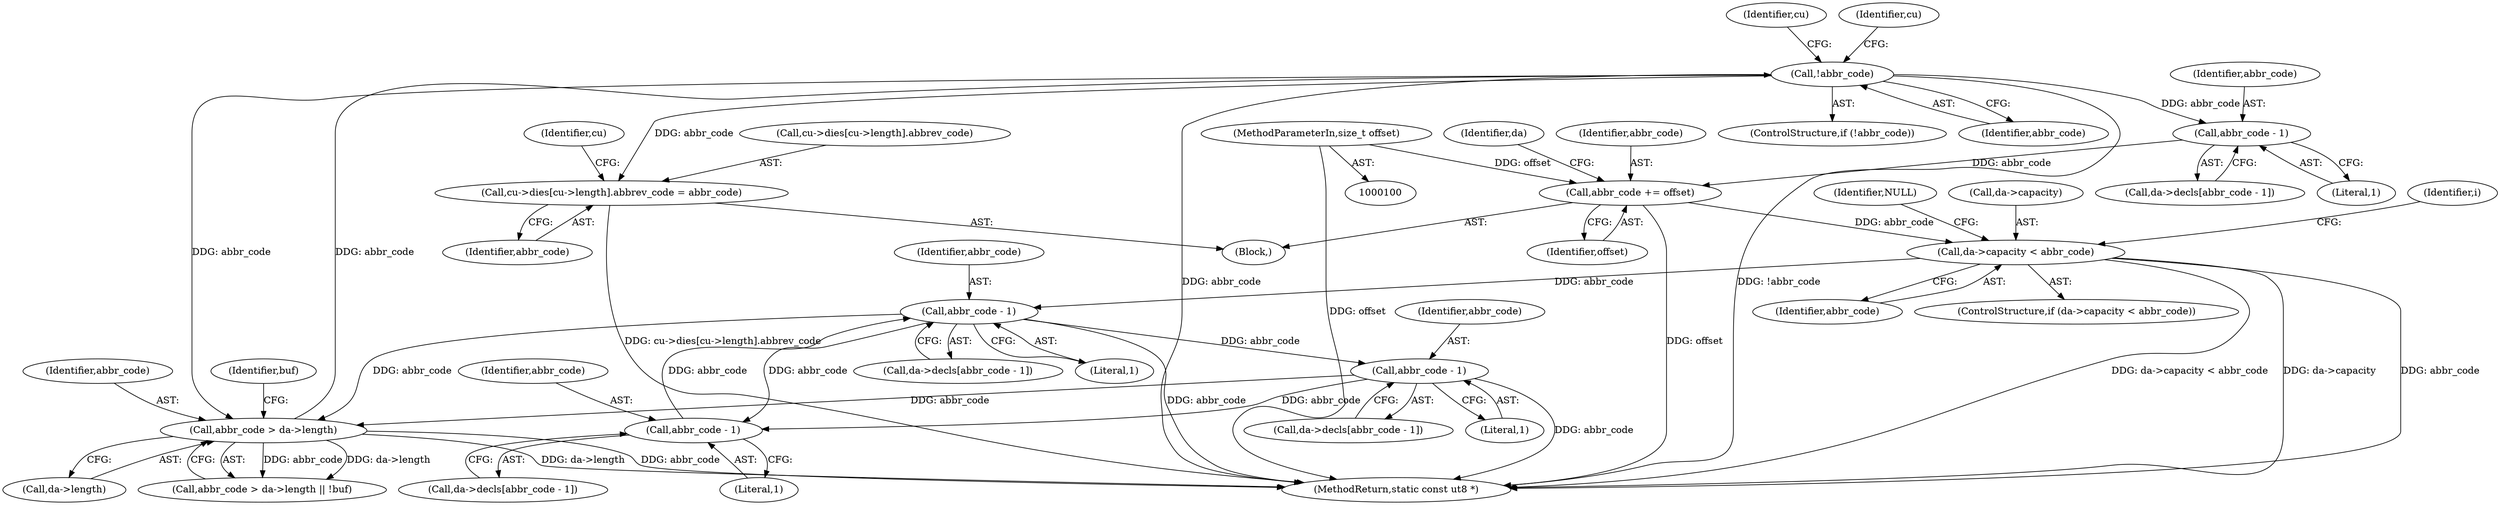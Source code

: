 digraph "0_radare2_bd1bab05083d80464fea854bf4b5c49aaf1b8401@array" {
"1000216" [label="(Call,cu->dies[cu->length].abbrev_code = abbr_code)"];
"1000195" [label="(Call,!abbr_code)"];
"1000175" [label="(Call,abbr_code > da->length)"];
"1000269" [label="(Call,abbr_code - 1)"];
"1000374" [label="(Call,abbr_code - 1)"];
"1000326" [label="(Call,abbr_code - 1)"];
"1000250" [label="(Call,da->capacity < abbr_code)"];
"1000246" [label="(Call,abbr_code += offset)"];
"1000105" [label="(MethodParameterIn,size_t offset)"];
"1000242" [label="(Call,abbr_code - 1)"];
"1000249" [label="(ControlStructure,if (da->capacity < abbr_code))"];
"1000226" [label="(Identifier,abbr_code)"];
"1000265" [label="(Call,da->decls[abbr_code - 1])"];
"1000326" [label="(Call,abbr_code - 1)"];
"1000247" [label="(Identifier,abbr_code)"];
"1000220" [label="(Identifier,cu)"];
"1000455" [label="(MethodReturn,static const ut8 *)"];
"1000244" [label="(Literal,1)"];
"1000243" [label="(Identifier,abbr_code)"];
"1000242" [label="(Call,abbr_code - 1)"];
"1000251" [label="(Call,da->capacity)"];
"1000375" [label="(Identifier,abbr_code)"];
"1000194" [label="(ControlStructure,if (!abbr_code))"];
"1000196" [label="(Identifier,abbr_code)"];
"1000270" [label="(Identifier,abbr_code)"];
"1000174" [label="(Call,abbr_code > da->length || !buf)"];
"1000328" [label="(Literal,1)"];
"1000376" [label="(Literal,1)"];
"1000254" [label="(Identifier,abbr_code)"];
"1000260" [label="(Identifier,i)"];
"1000322" [label="(Call,da->decls[abbr_code - 1])"];
"1000176" [label="(Identifier,abbr_code)"];
"1000257" [label="(Identifier,NULL)"];
"1000370" [label="(Call,da->decls[abbr_code - 1])"];
"1000216" [label="(Call,cu->dies[cu->length].abbrev_code = abbr_code)"];
"1000269" [label="(Call,abbr_code - 1)"];
"1000246" [label="(Call,abbr_code += offset)"];
"1000238" [label="(Call,da->decls[abbr_code - 1])"];
"1000175" [label="(Call,abbr_code > da->length)"];
"1000231" [label="(Identifier,cu)"];
"1000217" [label="(Call,cu->dies[cu->length].abbrev_code)"];
"1000195" [label="(Call,!abbr_code)"];
"1000181" [label="(Identifier,buf)"];
"1000271" [label="(Literal,1)"];
"1000177" [label="(Call,da->length)"];
"1000252" [label="(Identifier,da)"];
"1000250" [label="(Call,da->capacity < abbr_code)"];
"1000148" [label="(Block,)"];
"1000202" [label="(Identifier,cu)"];
"1000248" [label="(Identifier,offset)"];
"1000374" [label="(Call,abbr_code - 1)"];
"1000327" [label="(Identifier,abbr_code)"];
"1000105" [label="(MethodParameterIn,size_t offset)"];
"1000216" -> "1000148"  [label="AST: "];
"1000216" -> "1000226"  [label="CFG: "];
"1000217" -> "1000216"  [label="AST: "];
"1000226" -> "1000216"  [label="AST: "];
"1000231" -> "1000216"  [label="CFG: "];
"1000216" -> "1000455"  [label="DDG: cu->dies[cu->length].abbrev_code"];
"1000195" -> "1000216"  [label="DDG: abbr_code"];
"1000195" -> "1000194"  [label="AST: "];
"1000195" -> "1000196"  [label="CFG: "];
"1000196" -> "1000195"  [label="AST: "];
"1000202" -> "1000195"  [label="CFG: "];
"1000220" -> "1000195"  [label="CFG: "];
"1000195" -> "1000455"  [label="DDG: !abbr_code"];
"1000195" -> "1000455"  [label="DDG: abbr_code"];
"1000195" -> "1000175"  [label="DDG: abbr_code"];
"1000175" -> "1000195"  [label="DDG: abbr_code"];
"1000195" -> "1000242"  [label="DDG: abbr_code"];
"1000175" -> "1000174"  [label="AST: "];
"1000175" -> "1000177"  [label="CFG: "];
"1000176" -> "1000175"  [label="AST: "];
"1000177" -> "1000175"  [label="AST: "];
"1000181" -> "1000175"  [label="CFG: "];
"1000174" -> "1000175"  [label="CFG: "];
"1000175" -> "1000455"  [label="DDG: abbr_code"];
"1000175" -> "1000455"  [label="DDG: da->length"];
"1000175" -> "1000174"  [label="DDG: abbr_code"];
"1000175" -> "1000174"  [label="DDG: da->length"];
"1000269" -> "1000175"  [label="DDG: abbr_code"];
"1000326" -> "1000175"  [label="DDG: abbr_code"];
"1000269" -> "1000265"  [label="AST: "];
"1000269" -> "1000271"  [label="CFG: "];
"1000270" -> "1000269"  [label="AST: "];
"1000271" -> "1000269"  [label="AST: "];
"1000265" -> "1000269"  [label="CFG: "];
"1000269" -> "1000455"  [label="DDG: abbr_code"];
"1000374" -> "1000269"  [label="DDG: abbr_code"];
"1000250" -> "1000269"  [label="DDG: abbr_code"];
"1000269" -> "1000326"  [label="DDG: abbr_code"];
"1000269" -> "1000374"  [label="DDG: abbr_code"];
"1000374" -> "1000370"  [label="AST: "];
"1000374" -> "1000376"  [label="CFG: "];
"1000375" -> "1000374"  [label="AST: "];
"1000376" -> "1000374"  [label="AST: "];
"1000370" -> "1000374"  [label="CFG: "];
"1000326" -> "1000374"  [label="DDG: abbr_code"];
"1000326" -> "1000322"  [label="AST: "];
"1000326" -> "1000328"  [label="CFG: "];
"1000327" -> "1000326"  [label="AST: "];
"1000328" -> "1000326"  [label="AST: "];
"1000322" -> "1000326"  [label="CFG: "];
"1000326" -> "1000455"  [label="DDG: abbr_code"];
"1000250" -> "1000249"  [label="AST: "];
"1000250" -> "1000254"  [label="CFG: "];
"1000251" -> "1000250"  [label="AST: "];
"1000254" -> "1000250"  [label="AST: "];
"1000257" -> "1000250"  [label="CFG: "];
"1000260" -> "1000250"  [label="CFG: "];
"1000250" -> "1000455"  [label="DDG: da->capacity"];
"1000250" -> "1000455"  [label="DDG: abbr_code"];
"1000250" -> "1000455"  [label="DDG: da->capacity < abbr_code"];
"1000246" -> "1000250"  [label="DDG: abbr_code"];
"1000246" -> "1000148"  [label="AST: "];
"1000246" -> "1000248"  [label="CFG: "];
"1000247" -> "1000246"  [label="AST: "];
"1000248" -> "1000246"  [label="AST: "];
"1000252" -> "1000246"  [label="CFG: "];
"1000246" -> "1000455"  [label="DDG: offset"];
"1000105" -> "1000246"  [label="DDG: offset"];
"1000242" -> "1000246"  [label="DDG: abbr_code"];
"1000105" -> "1000100"  [label="AST: "];
"1000105" -> "1000455"  [label="DDG: offset"];
"1000242" -> "1000238"  [label="AST: "];
"1000242" -> "1000244"  [label="CFG: "];
"1000243" -> "1000242"  [label="AST: "];
"1000244" -> "1000242"  [label="AST: "];
"1000238" -> "1000242"  [label="CFG: "];
}

